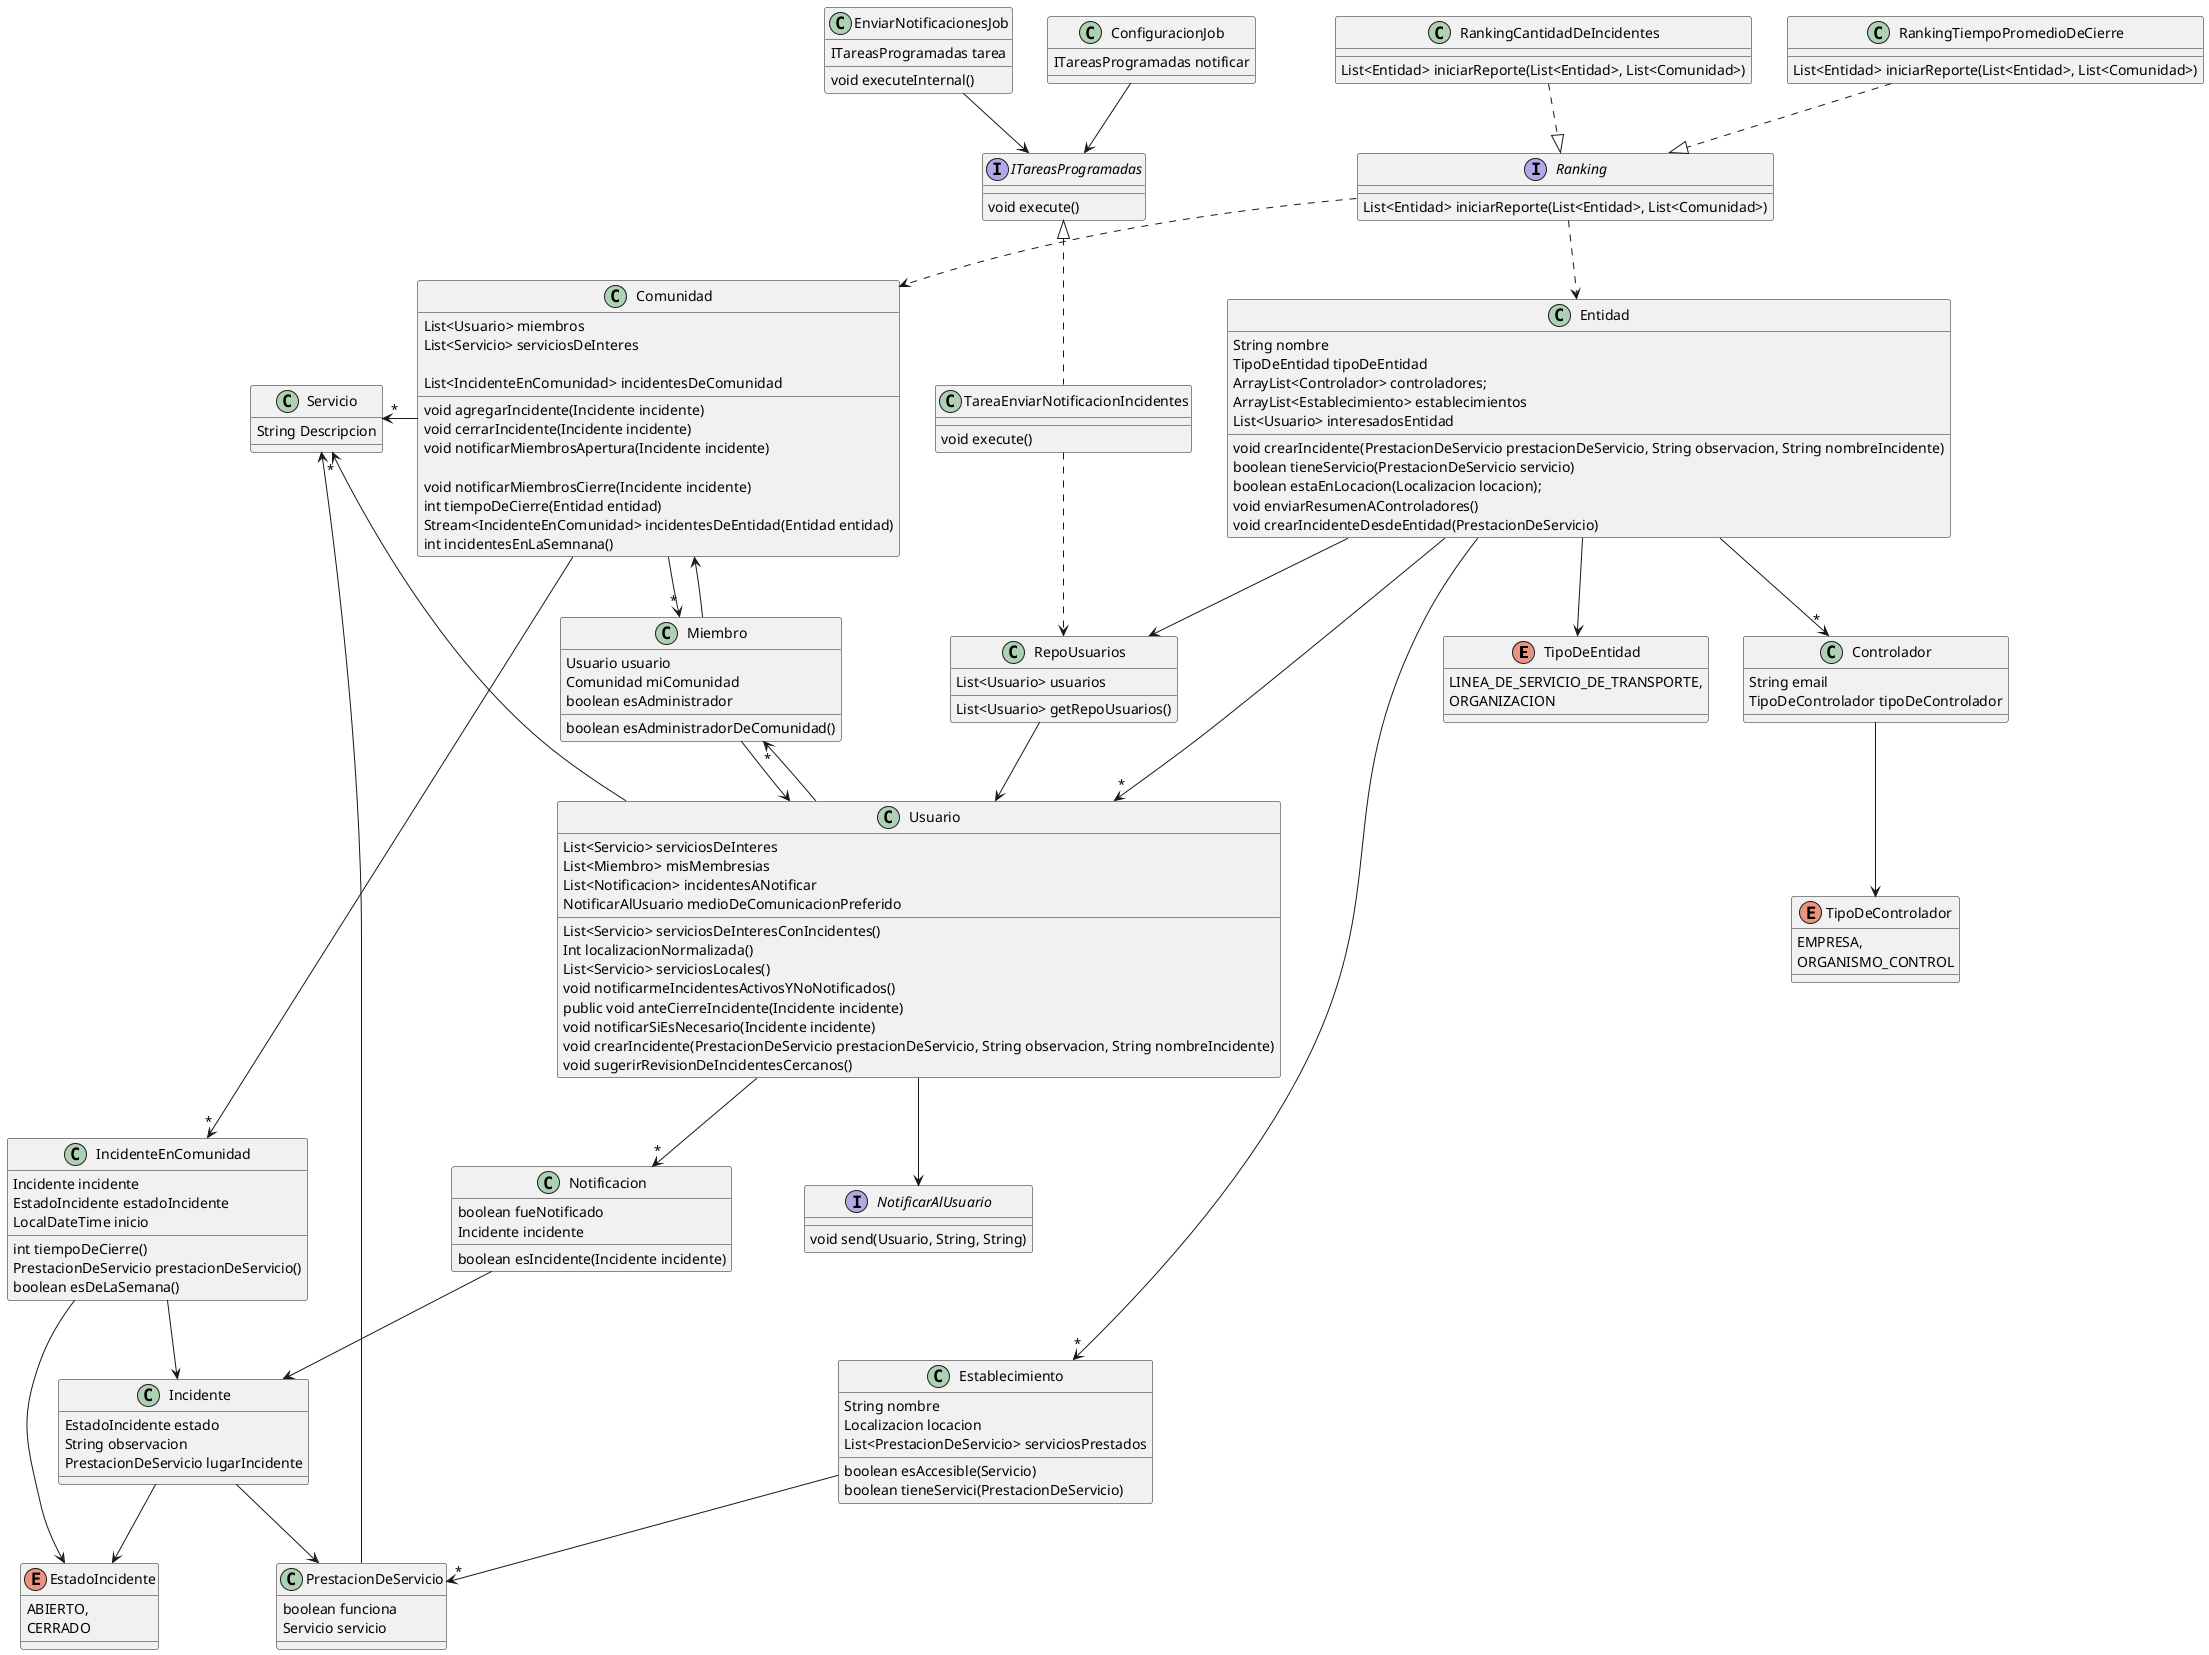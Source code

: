 @startuml
'https://plantuml.com/class-diagram


enum TipoDeEntidad{
    LINEA_DE_SERVICIO_DE_TRANSPORTE,
    ORGANIZACION
}
enum TipoDeControlador{
    EMPRESA,
    ORGANISMO_CONTROL
}

class Controlador{
    String email
    TipoDeControlador tipoDeControlador
}
Controlador --> TipoDeControlador

class Entidad{
    String nombre
    TipoDeEntidad tipoDeEntidad
    ArrayList<Controlador> controladores;
    ArrayList<Establecimiento> establecimientos
    List<Usuario> interesadosEntidad

    void crearIncidente(PrestacionDeServicio prestacionDeServicio, String observacion, String nombreIncidente)
    boolean tieneServicio(PrestacionDeServicio servicio)
    boolean estaEnLocacion(Localizacion locacion);
    void enviarResumenAControladores()
    void crearIncidenteDesdeEntidad(PrestacionDeServicio)
}

Entidad --> "*" Usuario

class RepoUsuarios {
List<Usuario> usuarios
List<Usuario> getRepoUsuarios()
}

RepoUsuarios --> Usuario

Entidad --> "*" Establecimiento
Entidad --> TipoDeEntidad
Entidad --> "*" Controlador
Entidad --> RepoUsuarios

class Establecimiento{
    String nombre
    Localizacion locacion
    List<PrestacionDeServicio> serviciosPrestados
    boolean esAccesible(Servicio)
    boolean tieneServici(PrestacionDeServicio)
}


Establecimiento --> "*" PrestacionDeServicio



class Servicio {
    String Descripcion
}

class PrestacionDeServicio{
    boolean funciona
    Servicio servicio
}

PrestacionDeServicio --> Servicio

class Comunidad{
    List<Usuario> miembros
    List<Servicio> serviciosDeInteres

    List<IncidenteEnComunidad> incidentesDeComunidad

    void agregarIncidente(Incidente incidente)
    void cerrarIncidente(Incidente incidente)
    void notificarMiembrosApertura(Incidente incidente)

    void notificarMiembrosCierre(Incidente incidente)
    int tiempoDeCierre(Entidad entidad)
    Stream<IncidenteEnComunidad> incidentesDeEntidad(Entidad entidad)
    int incidentesEnLaSemnana()
}

Comunidad --> "*" IncidenteEnComunidad

class IncidenteEnComunidad{
    Incidente incidente
    EstadoIncidente estadoIncidente
    LocalDateTime inicio
    int tiempoDeCierre()
    PrestacionDeServicio prestacionDeServicio()
    boolean esDeLaSemana()
}
 IncidenteEnComunidad --> Incidente
 IncidenteEnComunidad --> EstadoIncidente


Comunidad -left-> "*"  Servicio
Comunidad --> "*" Miembro


class Miembro {
    Usuario usuario
    Comunidad miComunidad
    boolean esAdministrador
    boolean esAdministradorDeComunidad()
}
Miembro --> Usuario
Miembro --> Comunidad
Usuario --> "*" Miembro

class Usuario {
    List<Servicio> serviciosDeInteres
    List<Miembro> misMembresias
    List<Notificacion> incidentesANotificar
    NotificarAlUsuario medioDeComunicacionPreferido

    List<Servicio> serviciosDeInteresConIncidentes()
    Int localizacionNormalizada()
    List<Servicio> serviciosLocales()
    void notificarmeIncidentesActivosYNoNotificados()
    public void anteCierreIncidente(Incidente incidente)
    void notificarSiEsNecesario(Incidente incidente)
    void crearIncidente(PrestacionDeServicio prestacionDeServicio, String observacion, String nombreIncidente)
    void sugerirRevisionDeIncidentesCercanos()
}

Usuario --> "*" Notificacion
Usuario --> NotificarAlUsuario

class Notificacion{
    boolean fueNotificado
    Incidente incidente
    boolean esIncidente(Incidente incidente)
}

Notificacion --> Incidente

enum EstadoIncidente {
    ABIERTO,
    CERRADO
}

Incidente --> EstadoIncidente

class Incidente {
    EstadoIncidente estado
    String observacion
    PrestacionDeServicio lugarIncidente
}

Incidente --> PrestacionDeServicio


Usuario --> "*" Servicio

interface NotificarAlUsuario {
    void send(Usuario, String, String)
}
interface Ranking{
    List<Entidad> iniciarReporte(List<Entidad>, List<Comunidad>)
}
class RankingCantidadDeIncidentes{
    List<Entidad> iniciarReporte(List<Entidad>, List<Comunidad>)
}
class RankingTiempoPromedioDeCierre{
    List<Entidad> iniciarReporte(List<Entidad>, List<Comunidad>)
}

RankingCantidadDeIncidentes ..|> Ranking
RankingTiempoPromedioDeCierre ..|> Ranking
Ranking ..> Entidad
Ranking ..> Comunidad

interface ITareasProgramadas {
    void execute()
}

class TareaEnviarNotificacionIncidentes implements ITareasProgramadas {
    void execute()
}

TareaEnviarNotificacionIncidentes ..> RepoUsuarios

class EnviarNotificacionesJob {
    ITareasProgramadas tarea
    void executeInternal()
}

class ConfiguracionJob {
    ITareasProgramadas notificar
}

ConfiguracionJob --> ITareasProgramadas

EnviarNotificacionesJob --> ITareasProgramadas


@enduml

